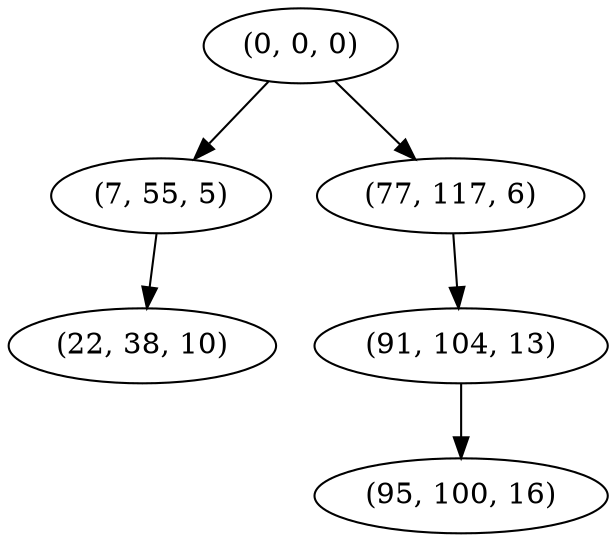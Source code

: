 digraph tree {
    "(0, 0, 0)";
    "(7, 55, 5)";
    "(22, 38, 10)";
    "(77, 117, 6)";
    "(91, 104, 13)";
    "(95, 100, 16)";
    "(0, 0, 0)" -> "(7, 55, 5)";
    "(0, 0, 0)" -> "(77, 117, 6)";
    "(7, 55, 5)" -> "(22, 38, 10)";
    "(77, 117, 6)" -> "(91, 104, 13)";
    "(91, 104, 13)" -> "(95, 100, 16)";
}
